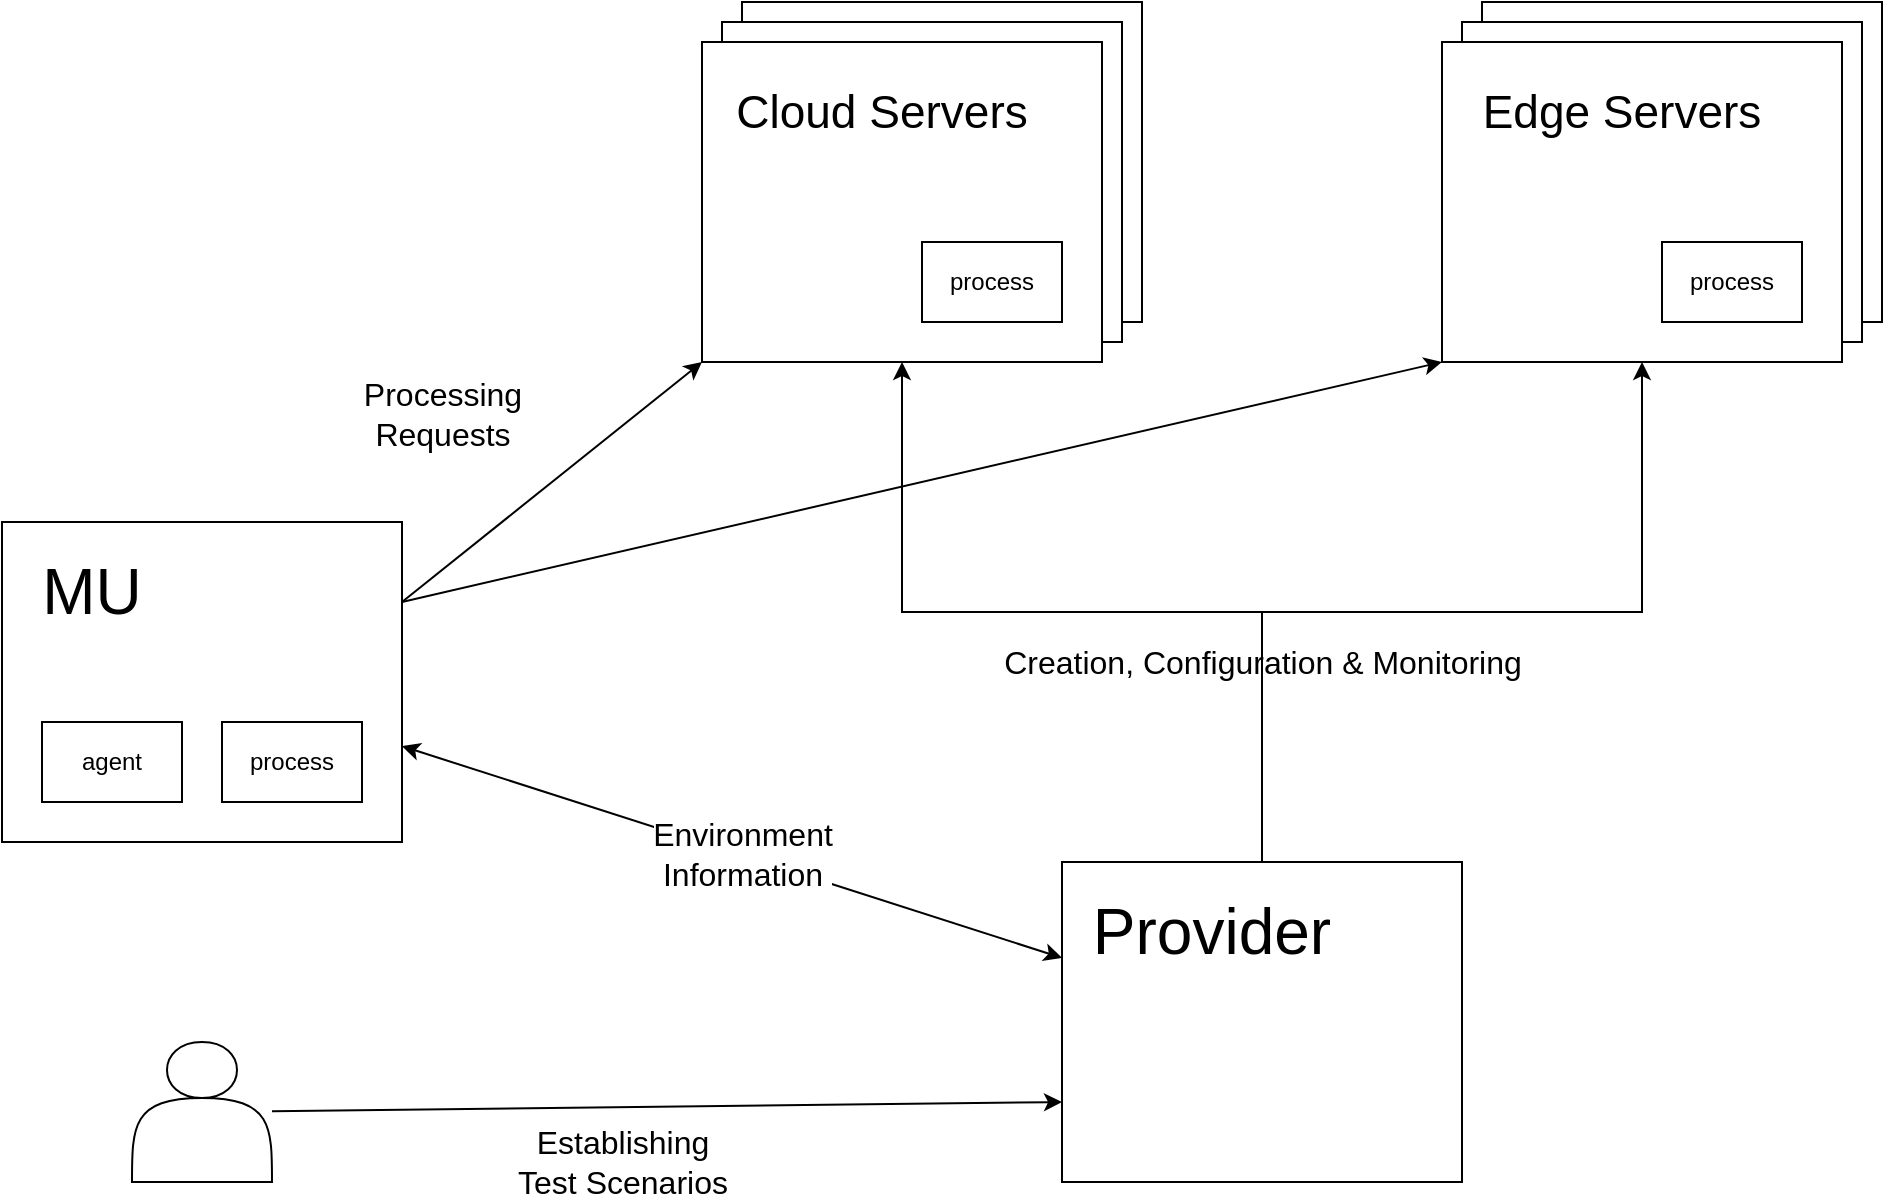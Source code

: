 <mxfile version="21.8.1" type="device">
  <diagram name="Side-1" id="EmWByrvAL-KTqJT6Fea_">
    <mxGraphModel dx="2074" dy="1142" grid="1" gridSize="10" guides="1" tooltips="1" connect="1" arrows="1" fold="1" page="1" pageScale="1" pageWidth="827" pageHeight="1169" math="0" shadow="0">
      <root>
        <mxCell id="0" />
        <mxCell id="1" parent="0" />
        <mxCell id="akaA8gGoKV9y_3c0UUX4-24" value="" style="rounded=0;whiteSpace=wrap;html=1;" vertex="1" parent="1">
          <mxGeometry x="820" y="20" width="200" height="160" as="geometry" />
        </mxCell>
        <mxCell id="akaA8gGoKV9y_3c0UUX4-25" value="" style="rounded=0;whiteSpace=wrap;html=1;" vertex="1" parent="1">
          <mxGeometry x="810" y="30" width="200" height="160" as="geometry" />
        </mxCell>
        <mxCell id="akaA8gGoKV9y_3c0UUX4-23" value="" style="rounded=0;whiteSpace=wrap;html=1;" vertex="1" parent="1">
          <mxGeometry x="450" y="20" width="200" height="160" as="geometry" />
        </mxCell>
        <mxCell id="akaA8gGoKV9y_3c0UUX4-22" value="" style="rounded=0;whiteSpace=wrap;html=1;" vertex="1" parent="1">
          <mxGeometry x="440" y="30" width="200" height="160" as="geometry" />
        </mxCell>
        <mxCell id="akaA8gGoKV9y_3c0UUX4-12" style="rounded=0;orthogonalLoop=1;jettySize=auto;html=1;edgeStyle=orthogonalEdgeStyle;entryX=0.5;entryY=1;entryDx=0;entryDy=0;" edge="1" parent="1" source="akaA8gGoKV9y_3c0UUX4-5" target="akaA8gGoKV9y_3c0UUX4-7">
          <mxGeometry relative="1" as="geometry">
            <Array as="points">
              <mxPoint x="710" y="325" />
              <mxPoint x="530" y="325" />
            </Array>
          </mxGeometry>
        </mxCell>
        <mxCell id="akaA8gGoKV9y_3c0UUX4-13" value="&lt;font style=&quot;font-size: 16px;&quot;&gt;Creation, Configuration &amp;amp; Monitoring&lt;/font&gt;" style="edgeLabel;html=1;align=center;verticalAlign=middle;resizable=0;points=[];labelBackgroundColor=default;" vertex="1" connectable="0" parent="akaA8gGoKV9y_3c0UUX4-12">
          <mxGeometry x="-0.443" relative="1" as="geometry">
            <mxPoint y="20" as="offset" />
          </mxGeometry>
        </mxCell>
        <mxCell id="akaA8gGoKV9y_3c0UUX4-14" style="edgeStyle=orthogonalEdgeStyle;rounded=0;orthogonalLoop=1;jettySize=auto;html=1;entryX=0.5;entryY=1;entryDx=0;entryDy=0;" edge="1" parent="1" source="akaA8gGoKV9y_3c0UUX4-5" target="akaA8gGoKV9y_3c0UUX4-9">
          <mxGeometry relative="1" as="geometry">
            <Array as="points">
              <mxPoint x="710" y="325" />
              <mxPoint x="900" y="325" />
            </Array>
          </mxGeometry>
        </mxCell>
        <mxCell id="akaA8gGoKV9y_3c0UUX4-18" style="rounded=0;orthogonalLoop=1;jettySize=auto;html=1;startArrow=classic;startFill=1;" edge="1" parent="1" source="akaA8gGoKV9y_3c0UUX4-1" target="akaA8gGoKV9y_3c0UUX4-5">
          <mxGeometry relative="1" as="geometry" />
        </mxCell>
        <mxCell id="akaA8gGoKV9y_3c0UUX4-19" value="&lt;font style=&quot;font-size: 16px;&quot;&gt;Environment&lt;br&gt;Information&lt;/font&gt;" style="edgeLabel;html=1;align=center;verticalAlign=middle;resizable=0;points=[];" vertex="1" connectable="0" parent="akaA8gGoKV9y_3c0UUX4-18">
          <mxGeometry x="0.409" y="-1" relative="1" as="geometry">
            <mxPoint x="-62" y="-22" as="offset" />
          </mxGeometry>
        </mxCell>
        <mxCell id="akaA8gGoKV9y_3c0UUX4-26" value="&lt;font style=&quot;font-size: 16px;&quot;&gt;Processing&lt;br&gt;Requests&lt;/font&gt;" style="edgeLabel;html=1;align=center;verticalAlign=middle;resizable=0;points=[];labelBackgroundColor=default;" vertex="1" connectable="0" parent="akaA8gGoKV9y_3c0UUX4-18">
          <mxGeometry x="0.409" y="-1" relative="1" as="geometry">
            <mxPoint x="-212" y="-242" as="offset" />
          </mxGeometry>
        </mxCell>
        <mxCell id="akaA8gGoKV9y_3c0UUX4-32" value="&lt;font style=&quot;font-size: 16px;&quot;&gt;Establishing&lt;br&gt;Test Scenarios&lt;/font&gt;" style="edgeLabel;html=1;align=center;verticalAlign=middle;resizable=0;points=[];" vertex="1" connectable="0" parent="akaA8gGoKV9y_3c0UUX4-18">
          <mxGeometry x="0.409" y="-1" relative="1" as="geometry">
            <mxPoint x="-122" y="132" as="offset" />
          </mxGeometry>
        </mxCell>
        <mxCell id="akaA8gGoKV9y_3c0UUX4-20" style="rounded=0;orthogonalLoop=1;jettySize=auto;html=1;entryX=0;entryY=1;entryDx=0;entryDy=0;exitX=1;exitY=0.25;exitDx=0;exitDy=0;" edge="1" parent="1" source="akaA8gGoKV9y_3c0UUX4-1" target="akaA8gGoKV9y_3c0UUX4-7">
          <mxGeometry relative="1" as="geometry" />
        </mxCell>
        <mxCell id="akaA8gGoKV9y_3c0UUX4-21" style="rounded=0;orthogonalLoop=1;jettySize=auto;html=1;entryX=0;entryY=1;entryDx=0;entryDy=0;exitX=1;exitY=0.25;exitDx=0;exitDy=0;" edge="1" parent="1" source="akaA8gGoKV9y_3c0UUX4-1" target="akaA8gGoKV9y_3c0UUX4-9">
          <mxGeometry relative="1" as="geometry" />
        </mxCell>
        <mxCell id="akaA8gGoKV9y_3c0UUX4-1" value="" style="rounded=0;whiteSpace=wrap;html=1;" vertex="1" parent="1">
          <mxGeometry x="80" y="280" width="200" height="160" as="geometry" />
        </mxCell>
        <mxCell id="akaA8gGoKV9y_3c0UUX4-2" value="agent" style="rounded=0;whiteSpace=wrap;html=1;" vertex="1" parent="1">
          <mxGeometry x="100" y="380" width="70" height="40" as="geometry" />
        </mxCell>
        <mxCell id="akaA8gGoKV9y_3c0UUX4-3" value="&lt;font style=&quot;font-size: 32px;&quot;&gt;MU&lt;/font&gt;" style="text;html=1;strokeColor=none;fillColor=none;align=center;verticalAlign=middle;whiteSpace=wrap;rounded=0;" vertex="1" parent="1">
          <mxGeometry x="80" y="290" width="90" height="50" as="geometry" />
        </mxCell>
        <mxCell id="akaA8gGoKV9y_3c0UUX4-4" value="process" style="rounded=0;whiteSpace=wrap;html=1;" vertex="1" parent="1">
          <mxGeometry x="190" y="380" width="70" height="40" as="geometry" />
        </mxCell>
        <mxCell id="akaA8gGoKV9y_3c0UUX4-5" value="" style="rounded=0;whiteSpace=wrap;html=1;" vertex="1" parent="1">
          <mxGeometry x="610" y="450" width="200" height="160" as="geometry" />
        </mxCell>
        <mxCell id="akaA8gGoKV9y_3c0UUX4-6" value="&lt;font style=&quot;font-size: 32px;&quot;&gt;Provider&lt;/font&gt;" style="text;html=1;strokeColor=none;fillColor=none;align=center;verticalAlign=middle;whiteSpace=wrap;rounded=0;" vertex="1" parent="1">
          <mxGeometry x="610" y="460" width="150" height="50" as="geometry" />
        </mxCell>
        <mxCell id="akaA8gGoKV9y_3c0UUX4-7" value="" style="rounded=0;whiteSpace=wrap;html=1;" vertex="1" parent="1">
          <mxGeometry x="430" y="40" width="200" height="160" as="geometry" />
        </mxCell>
        <mxCell id="akaA8gGoKV9y_3c0UUX4-8" value="&lt;font style=&quot;font-size: 23px;&quot;&gt;Cloud Servers&lt;/font&gt;" style="text;html=1;strokeColor=none;fillColor=none;align=center;verticalAlign=middle;whiteSpace=wrap;rounded=0;" vertex="1" parent="1">
          <mxGeometry x="440" y="50" width="160" height="50" as="geometry" />
        </mxCell>
        <mxCell id="akaA8gGoKV9y_3c0UUX4-9" value="" style="rounded=0;whiteSpace=wrap;html=1;" vertex="1" parent="1">
          <mxGeometry x="800" y="40" width="200" height="160" as="geometry" />
        </mxCell>
        <mxCell id="akaA8gGoKV9y_3c0UUX4-11" value="&lt;font style=&quot;font-size: 23px;&quot;&gt;Edge Servers&lt;/font&gt;" style="text;html=1;strokeColor=none;fillColor=none;align=center;verticalAlign=middle;whiteSpace=wrap;rounded=0;" vertex="1" parent="1">
          <mxGeometry x="810" y="50" width="160" height="50" as="geometry" />
        </mxCell>
        <mxCell id="akaA8gGoKV9y_3c0UUX4-31" style="rounded=0;orthogonalLoop=1;jettySize=auto;html=1;entryX=0;entryY=0.75;entryDx=0;entryDy=0;" edge="1" parent="1" source="akaA8gGoKV9y_3c0UUX4-15" target="akaA8gGoKV9y_3c0UUX4-5">
          <mxGeometry relative="1" as="geometry" />
        </mxCell>
        <mxCell id="akaA8gGoKV9y_3c0UUX4-15" value="" style="shape=actor;whiteSpace=wrap;html=1;" vertex="1" parent="1">
          <mxGeometry x="145" y="540" width="70" height="70" as="geometry" />
        </mxCell>
        <mxCell id="akaA8gGoKV9y_3c0UUX4-16" value="process" style="rounded=0;whiteSpace=wrap;html=1;" vertex="1" parent="1">
          <mxGeometry x="540" y="140" width="70" height="40" as="geometry" />
        </mxCell>
        <mxCell id="akaA8gGoKV9y_3c0UUX4-17" value="process" style="rounded=0;whiteSpace=wrap;html=1;" vertex="1" parent="1">
          <mxGeometry x="910" y="140" width="70" height="40" as="geometry" />
        </mxCell>
      </root>
    </mxGraphModel>
  </diagram>
</mxfile>
